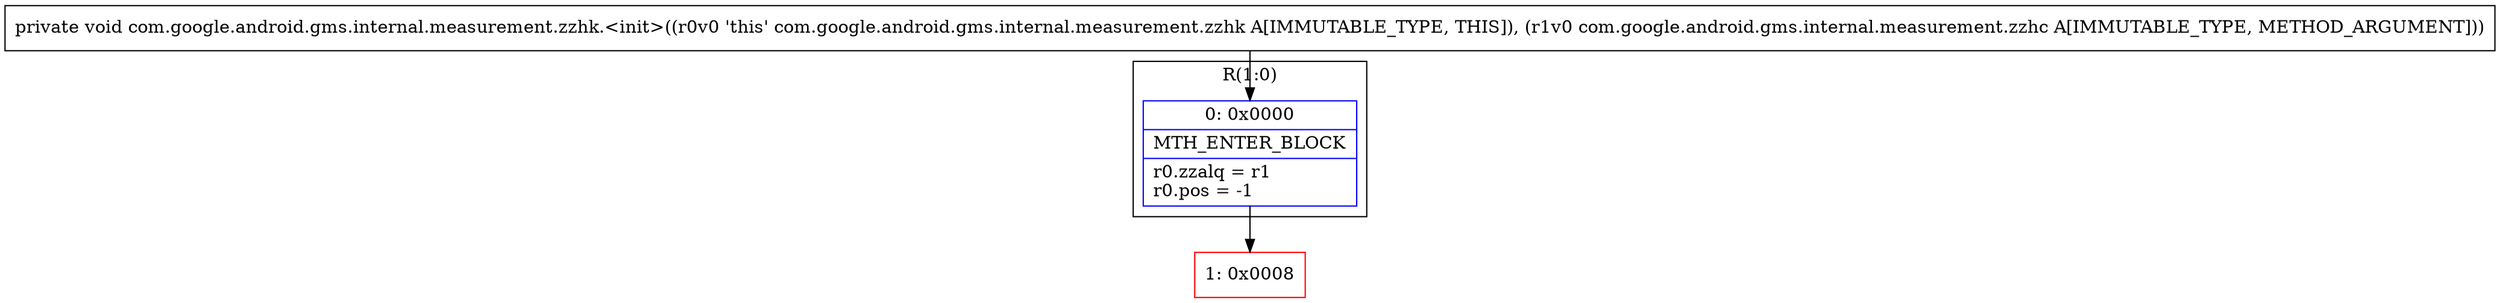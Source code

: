 digraph "CFG forcom.google.android.gms.internal.measurement.zzhk.\<init\>(Lcom\/google\/android\/gms\/internal\/measurement\/zzhc;)V" {
subgraph cluster_Region_103028644 {
label = "R(1:0)";
node [shape=record,color=blue];
Node_0 [shape=record,label="{0\:\ 0x0000|MTH_ENTER_BLOCK\l|r0.zzalq = r1\lr0.pos = \-1\l}"];
}
Node_1 [shape=record,color=red,label="{1\:\ 0x0008}"];
MethodNode[shape=record,label="{private void com.google.android.gms.internal.measurement.zzhk.\<init\>((r0v0 'this' com.google.android.gms.internal.measurement.zzhk A[IMMUTABLE_TYPE, THIS]), (r1v0 com.google.android.gms.internal.measurement.zzhc A[IMMUTABLE_TYPE, METHOD_ARGUMENT])) }"];
MethodNode -> Node_0;
Node_0 -> Node_1;
}

